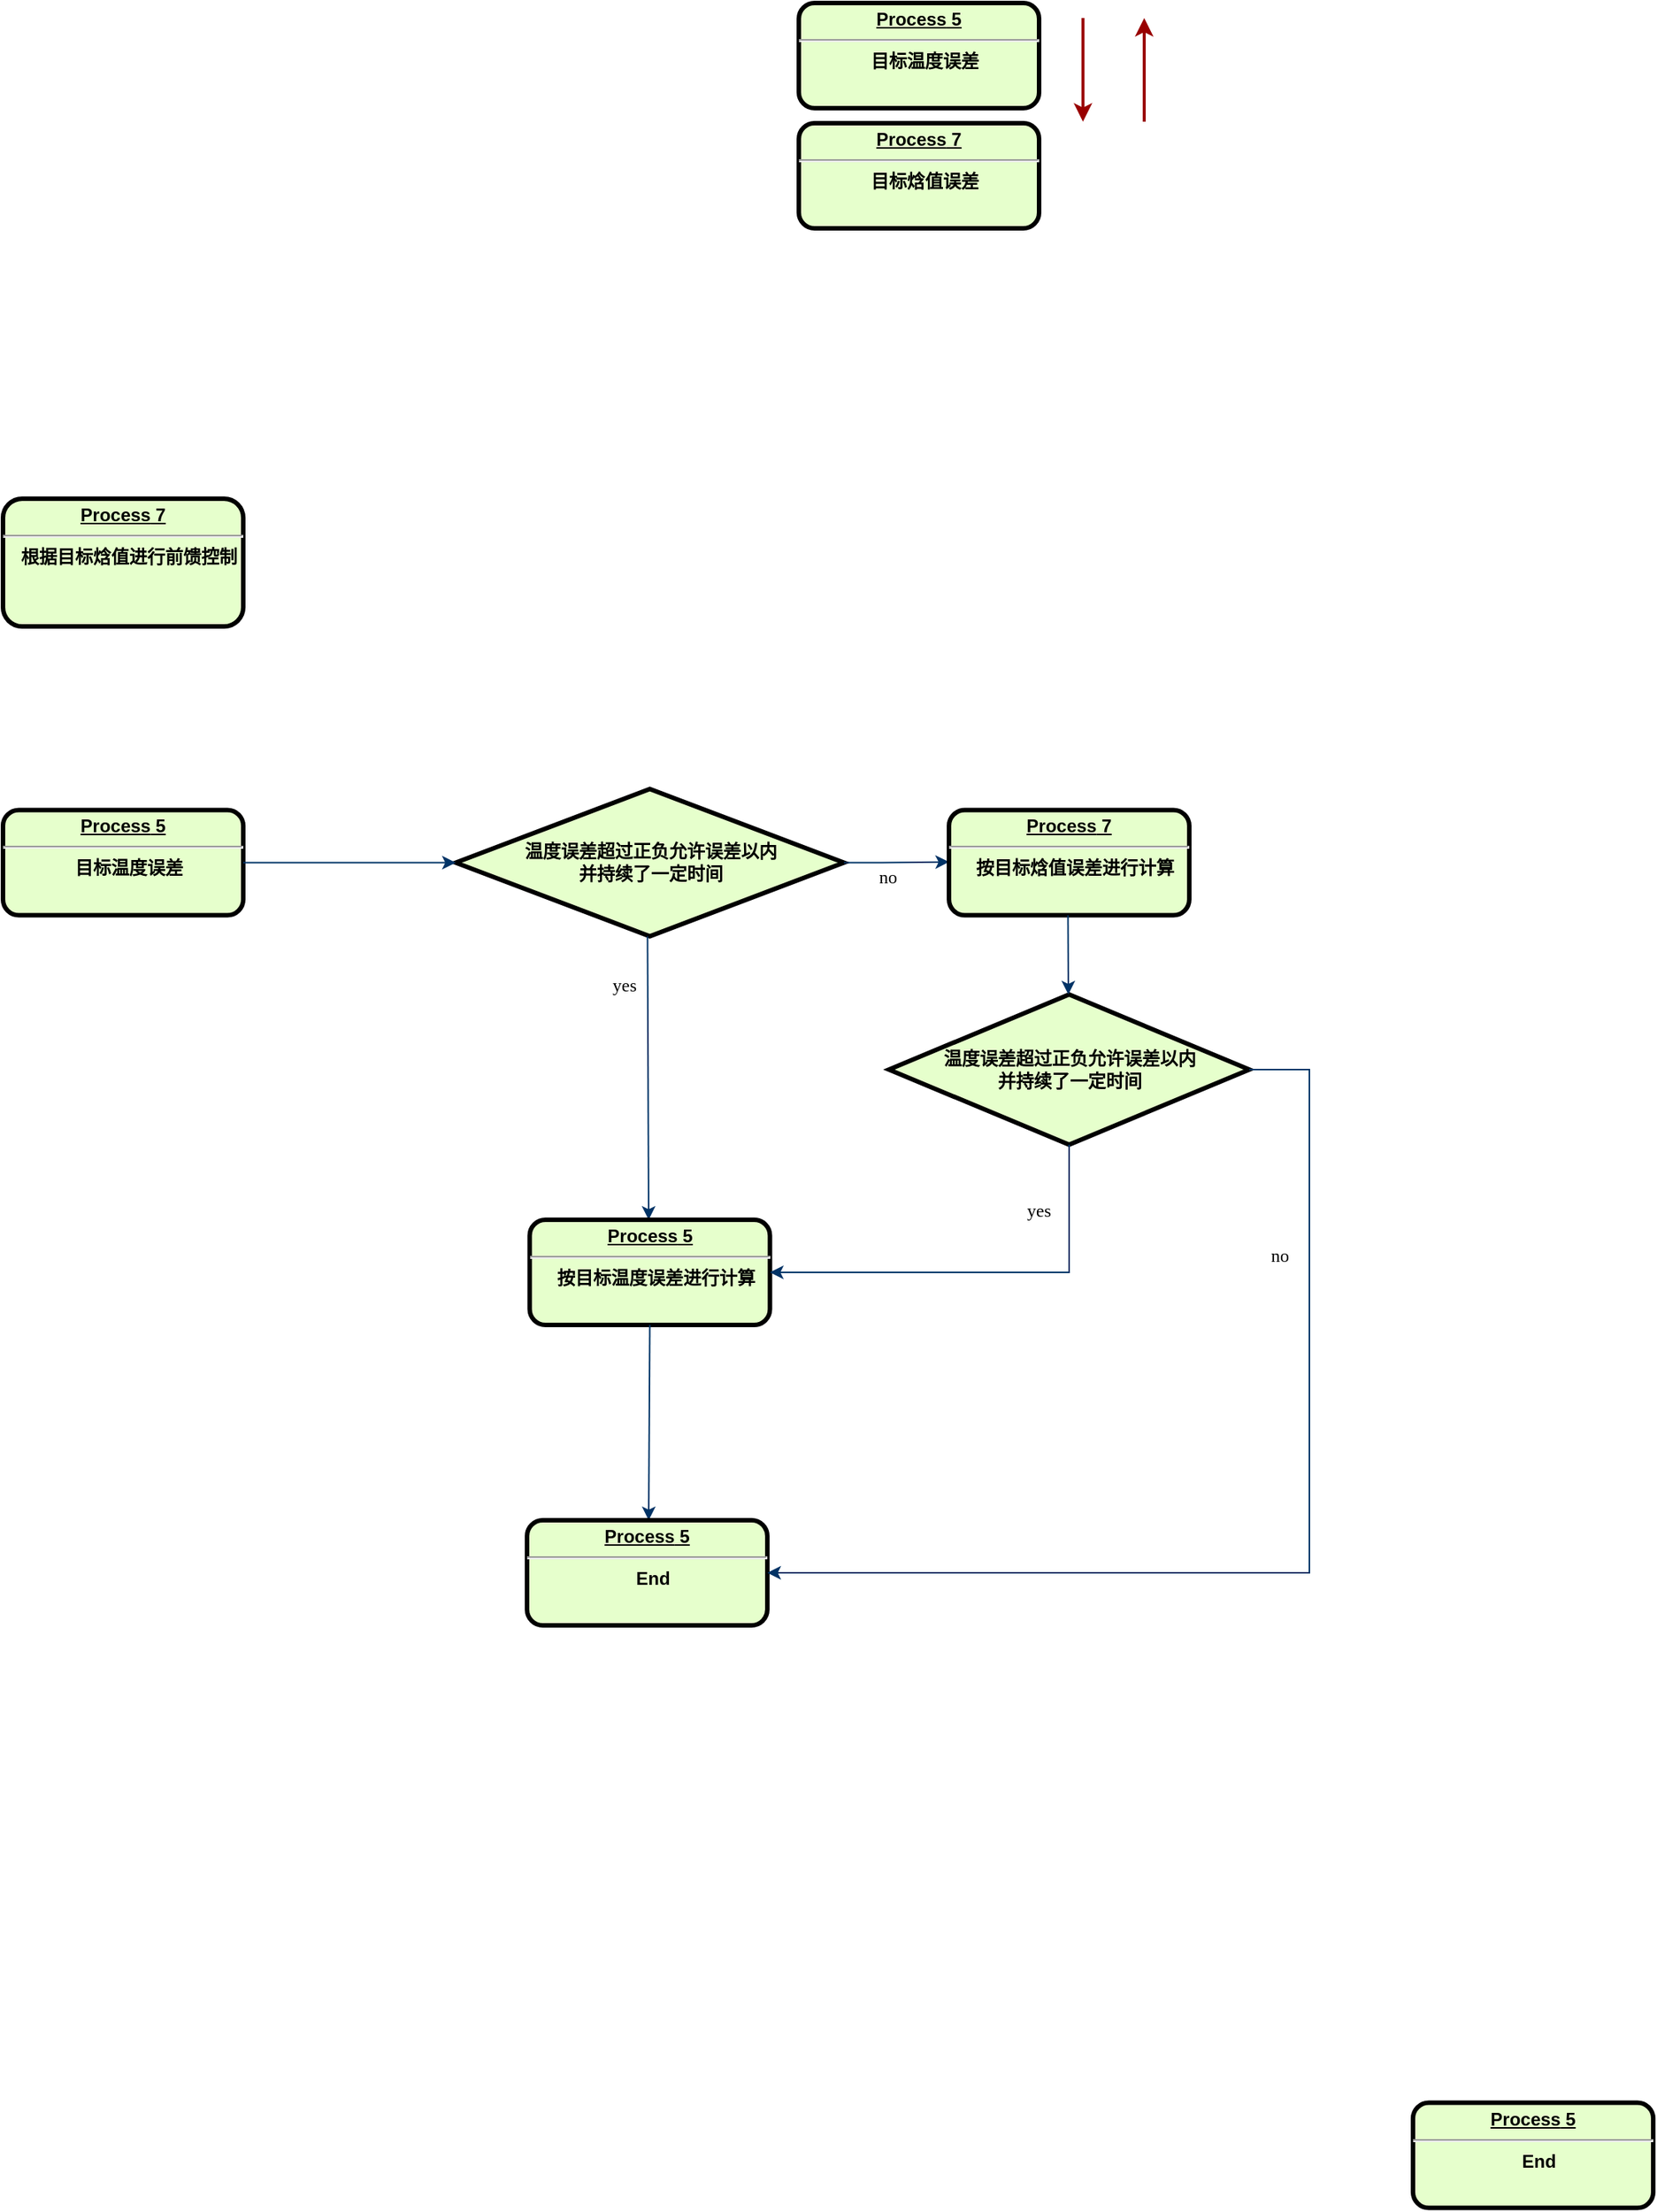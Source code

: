 <mxfile version="22.1.5" type="github">
  <diagram name="Page-1" id="c7558073-3199-34d8-9f00-42111426c3f3">
    <mxGraphModel dx="1030" dy="673" grid="1" gridSize="10" guides="1" tooltips="1" connect="1" arrows="1" fold="1" page="1" pageScale="1" pageWidth="826" pageHeight="1169" background="none" math="0" shadow="0">
      <root>
        <mxCell id="0" />
        <mxCell id="1" parent="0" />
        <mxCell id="9" value="&lt;p style=&quot;margin: 0px; margin-top: 4px; text-align: center; text-decoration: underline;&quot;&gt;&lt;strong&gt;&lt;strong&gt;Process&lt;/strong&gt; 5&lt;br&gt;&lt;/strong&gt;&lt;/p&gt;&lt;hr&gt;&lt;p style=&quot;margin: 0px; margin-left: 8px;&quot;&gt;目标温度误差&lt;/p&gt;" style="verticalAlign=middle;align=center;overflow=fill;fontSize=12;fontFamily=Helvetica;html=1;rounded=1;fontStyle=1;strokeWidth=3;fillColor=#E6FFCC" parent="1" vertex="1">
          <mxGeometry x="10" y="717.25" width="160" height="70" as="geometry" />
        </mxCell>
        <mxCell id="11" value="&lt;p style=&quot;margin: 0px; margin-top: 4px; text-align: center; text-decoration: underline;&quot;&gt;&lt;strong&gt;&lt;strong&gt;Process&lt;/strong&gt; 7&lt;br&gt;&lt;/strong&gt;&lt;/p&gt;&lt;hr&gt;&lt;p style=&quot;margin: 0px; margin-left: 8px;&quot;&gt;根据目标焓值进行前馈控制&lt;/p&gt;" style="verticalAlign=middle;align=center;overflow=fill;fontSize=12;fontFamily=Helvetica;html=1;rounded=1;fontStyle=1;strokeWidth=3;fillColor=#E6FFCC" parent="1" vertex="1">
          <mxGeometry x="10" y="510" width="160" height="85" as="geometry" />
        </mxCell>
        <mxCell id="88" value="" style="edgeStyle=elbowEdgeStyle;elbow=horizontal;strokeColor=#990000;strokeWidth=2" parent="1" edge="1">
          <mxGeometry width="100" height="100" relative="1" as="geometry">
            <mxPoint x="729.23" y="190" as="sourcePoint" />
            <mxPoint x="729.23" y="259" as="targetPoint" />
            <Array as="points">
              <mxPoint x="729.23" y="219" />
            </Array>
          </mxGeometry>
        </mxCell>
        <mxCell id="89" value="" style="edgeStyle=elbowEdgeStyle;elbow=horizontal;strokeColor=#990000;strokeWidth=2" parent="1" edge="1">
          <mxGeometry width="100" height="100" relative="1" as="geometry">
            <mxPoint x="770.0" y="259" as="sourcePoint" />
            <mxPoint x="770.0" y="190" as="targetPoint" />
            <Array as="points">
              <mxPoint x="770" y="219" />
            </Array>
          </mxGeometry>
        </mxCell>
        <mxCell id="3L01GeSeouLhzDQ9MQ58-111" value="温度误差超过正负允许误差以内&lt;br&gt;并持续了一定时间" style="shape=mxgraph.flowchart.decision;strokeWidth=3;gradientColor=none;gradientDirection=north;fontStyle=1;html=1;direction=north;fillColor=#E6FFCC;rounded=1;" vertex="1" parent="1">
          <mxGeometry x="311.5" y="703.25" width="258.5" height="98" as="geometry" />
        </mxCell>
        <mxCell id="3L01GeSeouLhzDQ9MQ58-114" style="entryX=0.5;entryY=0;entryPerimeter=0;fontStyle=1;strokeColor=#003366;strokeWidth=1;html=1;rounded=0;exitX=1;exitY=0.5;exitDx=0;exitDy=0;" edge="1" parent="1" source="9" target="3L01GeSeouLhzDQ9MQ58-111">
          <mxGeometry relative="1" as="geometry">
            <mxPoint x="260" y="751.75" as="sourcePoint" />
          </mxGeometry>
        </mxCell>
        <mxCell id="3L01GeSeouLhzDQ9MQ58-115" value="" style="edgeStyle=elbowEdgeStyle;elbow=horizontal;exitX=0.5;exitY=1;exitPerimeter=0;fontStyle=1;strokeColor=#003366;strokeWidth=1;html=1;rounded=0;exitDx=0;exitDy=0;" edge="1" parent="1" source="3L01GeSeouLhzDQ9MQ58-111">
          <mxGeometry x="381" y="28.5" width="100" height="100" as="geometry">
            <mxPoint x="800" y="780.75" as="sourcePoint" />
            <mxPoint x="640" y="751.75" as="targetPoint" />
            <Array as="points">
              <mxPoint x="595" y="733.75" />
            </Array>
          </mxGeometry>
        </mxCell>
        <mxCell id="3L01GeSeouLhzDQ9MQ58-116" value="&lt;font face=&quot;Georgia&quot;&gt;yes&lt;/font&gt;" style="text;fontStyle=0;html=1;strokeColor=none;gradientColor=none;fillColor=none;strokeWidth=2;" vertex="1" parent="1">
          <mxGeometry x="414" y="820" width="40" height="26" as="geometry" />
        </mxCell>
        <mxCell id="3L01GeSeouLhzDQ9MQ58-117" value="" style="edgeStyle=elbowEdgeStyle;elbow=horizontal;fontColor=#001933;fontStyle=1;strokeColor=#003366;strokeWidth=1;html=1;rounded=0;entryX=0.5;entryY=0;entryDx=0;entryDy=0;" edge="1" parent="1" target="3L01GeSeouLhzDQ9MQ58-163">
          <mxGeometry width="100" height="100" as="geometry">
            <mxPoint x="439.226" y="801.25" as="sourcePoint" />
            <mxPoint x="440" y="870" as="targetPoint" />
          </mxGeometry>
        </mxCell>
        <mxCell id="3L01GeSeouLhzDQ9MQ58-119" value="&lt;font face=&quot;Georgia&quot;&gt;no&lt;/font&gt;" style="text;fontStyle=0;html=1;strokeColor=none;gradientColor=none;fillColor=none;strokeWidth=2;align=center;" vertex="1" parent="1">
          <mxGeometry x="579" y="748" width="40" height="26" as="geometry" />
        </mxCell>
        <mxCell id="3L01GeSeouLhzDQ9MQ58-163" value="&lt;p style=&quot;margin: 0px; margin-top: 4px; text-align: center; text-decoration: underline;&quot;&gt;&lt;strong&gt;&lt;strong&gt;Process&lt;/strong&gt; 5&lt;br&gt;&lt;/strong&gt;&lt;/p&gt;&lt;hr&gt;&lt;p style=&quot;margin: 0px; margin-left: 8px;&quot;&gt;按目标温度误差进行计算&lt;/p&gt;" style="verticalAlign=middle;align=center;overflow=fill;fontSize=12;fontFamily=Helvetica;html=1;rounded=1;fontStyle=1;strokeWidth=3;fillColor=#E6FFCC" vertex="1" parent="1">
          <mxGeometry x="360.75" y="990" width="160" height="70" as="geometry" />
        </mxCell>
        <mxCell id="3L01GeSeouLhzDQ9MQ58-164" value="&lt;p style=&quot;margin: 0px; margin-top: 4px; text-align: center; text-decoration: underline;&quot;&gt;&lt;strong&gt;&lt;strong&gt;Process&lt;/strong&gt; 7&lt;br&gt;&lt;/strong&gt;&lt;/p&gt;&lt;hr&gt;&lt;p style=&quot;margin: 0px; margin-left: 8px;&quot;&gt;按目标焓值误差进行计算&lt;/p&gt;" style="verticalAlign=middle;align=center;overflow=fill;fontSize=12;fontFamily=Helvetica;html=1;rounded=1;fontStyle=1;strokeWidth=3;fillColor=#E6FFCC" vertex="1" parent="1">
          <mxGeometry x="640" y="717.25" width="160" height="70" as="geometry" />
        </mxCell>
        <mxCell id="3L01GeSeouLhzDQ9MQ58-166" value="&lt;p style=&quot;margin: 0px; margin-top: 4px; text-align: center; text-decoration: underline;&quot;&gt;&lt;strong&gt;&lt;strong&gt;Process&lt;/strong&gt; 5&lt;br&gt;&lt;/strong&gt;&lt;/p&gt;&lt;hr&gt;&lt;p style=&quot;margin: 0px; margin-left: 8px;&quot;&gt;目标温度误差&lt;/p&gt;" style="verticalAlign=middle;align=center;overflow=fill;fontSize=12;fontFamily=Helvetica;html=1;rounded=1;fontStyle=1;strokeWidth=3;fillColor=#E6FFCC" vertex="1" parent="1">
          <mxGeometry x="540" y="180" width="160" height="70" as="geometry" />
        </mxCell>
        <mxCell id="3L01GeSeouLhzDQ9MQ58-167" value="&lt;p style=&quot;margin: 0px; margin-top: 4px; text-align: center; text-decoration: underline;&quot;&gt;&lt;strong&gt;&lt;strong&gt;Process&lt;/strong&gt; 7&lt;br&gt;&lt;/strong&gt;&lt;/p&gt;&lt;hr&gt;&lt;p style=&quot;margin: 0px; margin-left: 8px;&quot;&gt;目标焓值误差&lt;/p&gt;" style="verticalAlign=middle;align=center;overflow=fill;fontSize=12;fontFamily=Helvetica;html=1;rounded=1;fontStyle=1;strokeWidth=3;fillColor=#E6FFCC" vertex="1" parent="1">
          <mxGeometry x="540" y="260" width="160" height="70" as="geometry" />
        </mxCell>
        <mxCell id="3L01GeSeouLhzDQ9MQ58-168" value="温度误差超过正负允许误差以内&lt;br&gt;并持续了一定时间" style="shape=mxgraph.flowchart.decision;strokeWidth=3;gradientColor=none;gradientDirection=north;fontStyle=1;html=1;direction=north;fillColor=#E6FFCC;rounded=1;" vertex="1" parent="1">
          <mxGeometry x="600" y="840" width="240" height="100" as="geometry" />
        </mxCell>
        <mxCell id="3L01GeSeouLhzDQ9MQ58-169" value="" style="edgeStyle=elbowEdgeStyle;elbow=horizontal;fontColor=#001933;fontStyle=1;strokeColor=#003366;strokeWidth=1;html=1;rounded=0;entryX=1;entryY=0.5;entryDx=0;entryDy=0;entryPerimeter=0;" edge="1" parent="1" target="3L01GeSeouLhzDQ9MQ58-168">
          <mxGeometry width="100" height="100" as="geometry">
            <mxPoint x="719.236" y="787.25" as="sourcePoint" />
            <mxPoint x="721.01" y="946" as="targetPoint" />
          </mxGeometry>
        </mxCell>
        <mxCell id="3L01GeSeouLhzDQ9MQ58-170" style="entryX=1;entryY=0.5;fontStyle=1;strokeColor=#003366;strokeWidth=1;html=1;rounded=0;exitX=0;exitY=0.5;exitDx=0;exitDy=0;exitPerimeter=0;entryDx=0;entryDy=0;" edge="1" parent="1" source="3L01GeSeouLhzDQ9MQ58-168" target="3L01GeSeouLhzDQ9MQ58-163">
          <mxGeometry relative="1" as="geometry">
            <mxPoint x="685" y="988.5" as="sourcePoint" />
            <mxPoint x="827" y="988.5" as="targetPoint" />
            <Array as="points">
              <mxPoint x="720" y="1025" />
            </Array>
          </mxGeometry>
        </mxCell>
        <mxCell id="3L01GeSeouLhzDQ9MQ58-172" value="&lt;font face=&quot;Georgia&quot;&gt;yes&lt;/font&gt;" style="text;fontStyle=0;html=1;strokeColor=none;gradientColor=none;fillColor=none;strokeWidth=2;" vertex="1" parent="1">
          <mxGeometry x="690" y="970" width="40" height="26" as="geometry" />
        </mxCell>
        <mxCell id="3L01GeSeouLhzDQ9MQ58-173" style="fontStyle=1;strokeColor=#003366;strokeWidth=1;html=1;rounded=0;exitX=0.5;exitY=1;exitDx=0;exitDy=0;" edge="1" parent="1" source="3L01GeSeouLhzDQ9MQ58-163">
          <mxGeometry relative="1" as="geometry">
            <mxPoint x="410" y="1109.75" as="sourcePoint" />
            <mxPoint x="440" y="1190" as="targetPoint" />
          </mxGeometry>
        </mxCell>
        <mxCell id="3L01GeSeouLhzDQ9MQ58-175" value="&lt;p style=&quot;margin: 0px; margin-top: 4px; text-align: center; text-decoration: underline;&quot;&gt;&lt;strong&gt;&lt;strong&gt;Process&lt;/strong&gt; 5&lt;br&gt;&lt;/strong&gt;&lt;/p&gt;&lt;hr&gt;&lt;p style=&quot;margin: 0px; margin-left: 8px;&quot;&gt;End&lt;/p&gt;" style="verticalAlign=middle;align=center;overflow=fill;fontSize=12;fontFamily=Helvetica;html=1;rounded=1;fontStyle=1;strokeWidth=3;fillColor=#E6FFCC" vertex="1" parent="1">
          <mxGeometry x="359" y="1190" width="160" height="70" as="geometry" />
        </mxCell>
        <mxCell id="3L01GeSeouLhzDQ9MQ58-176" value="&lt;p style=&quot;margin: 0px; margin-top: 4px; text-align: center; text-decoration: underline;&quot;&gt;&lt;strong&gt;&lt;strong&gt;Process&lt;/strong&gt; 5&lt;br&gt;&lt;/strong&gt;&lt;/p&gt;&lt;hr&gt;&lt;p style=&quot;margin: 0px; margin-left: 8px;&quot;&gt;End&lt;/p&gt;" style="verticalAlign=middle;align=center;overflow=fill;fontSize=12;fontFamily=Helvetica;html=1;rounded=1;fontStyle=1;strokeWidth=3;fillColor=#E6FFCC" vertex="1" parent="1">
          <mxGeometry x="949" y="1577.75" width="160" height="70" as="geometry" />
        </mxCell>
        <mxCell id="3L01GeSeouLhzDQ9MQ58-177" style="entryX=1;entryY=0.5;fontStyle=1;strokeColor=#003366;strokeWidth=1;html=1;rounded=0;exitX=0.5;exitY=1;exitDx=0;exitDy=0;exitPerimeter=0;entryDx=0;entryDy=0;" edge="1" parent="1" source="3L01GeSeouLhzDQ9MQ58-168" target="3L01GeSeouLhzDQ9MQ58-175">
          <mxGeometry relative="1" as="geometry">
            <mxPoint x="760" y="1139.75" as="sourcePoint" />
            <mxPoint x="902" y="1139.75" as="targetPoint" />
            <Array as="points">
              <mxPoint x="880" y="890" />
              <mxPoint x="880" y="1225" />
            </Array>
          </mxGeometry>
        </mxCell>
        <mxCell id="3L01GeSeouLhzDQ9MQ58-178" value="&lt;font face=&quot;Georgia&quot;&gt;no&lt;/font&gt;" style="text;fontStyle=0;html=1;strokeColor=none;gradientColor=none;fillColor=none;strokeWidth=2;align=center;" vertex="1" parent="1">
          <mxGeometry x="840" y="1000" width="40" height="26" as="geometry" />
        </mxCell>
      </root>
    </mxGraphModel>
  </diagram>
</mxfile>
